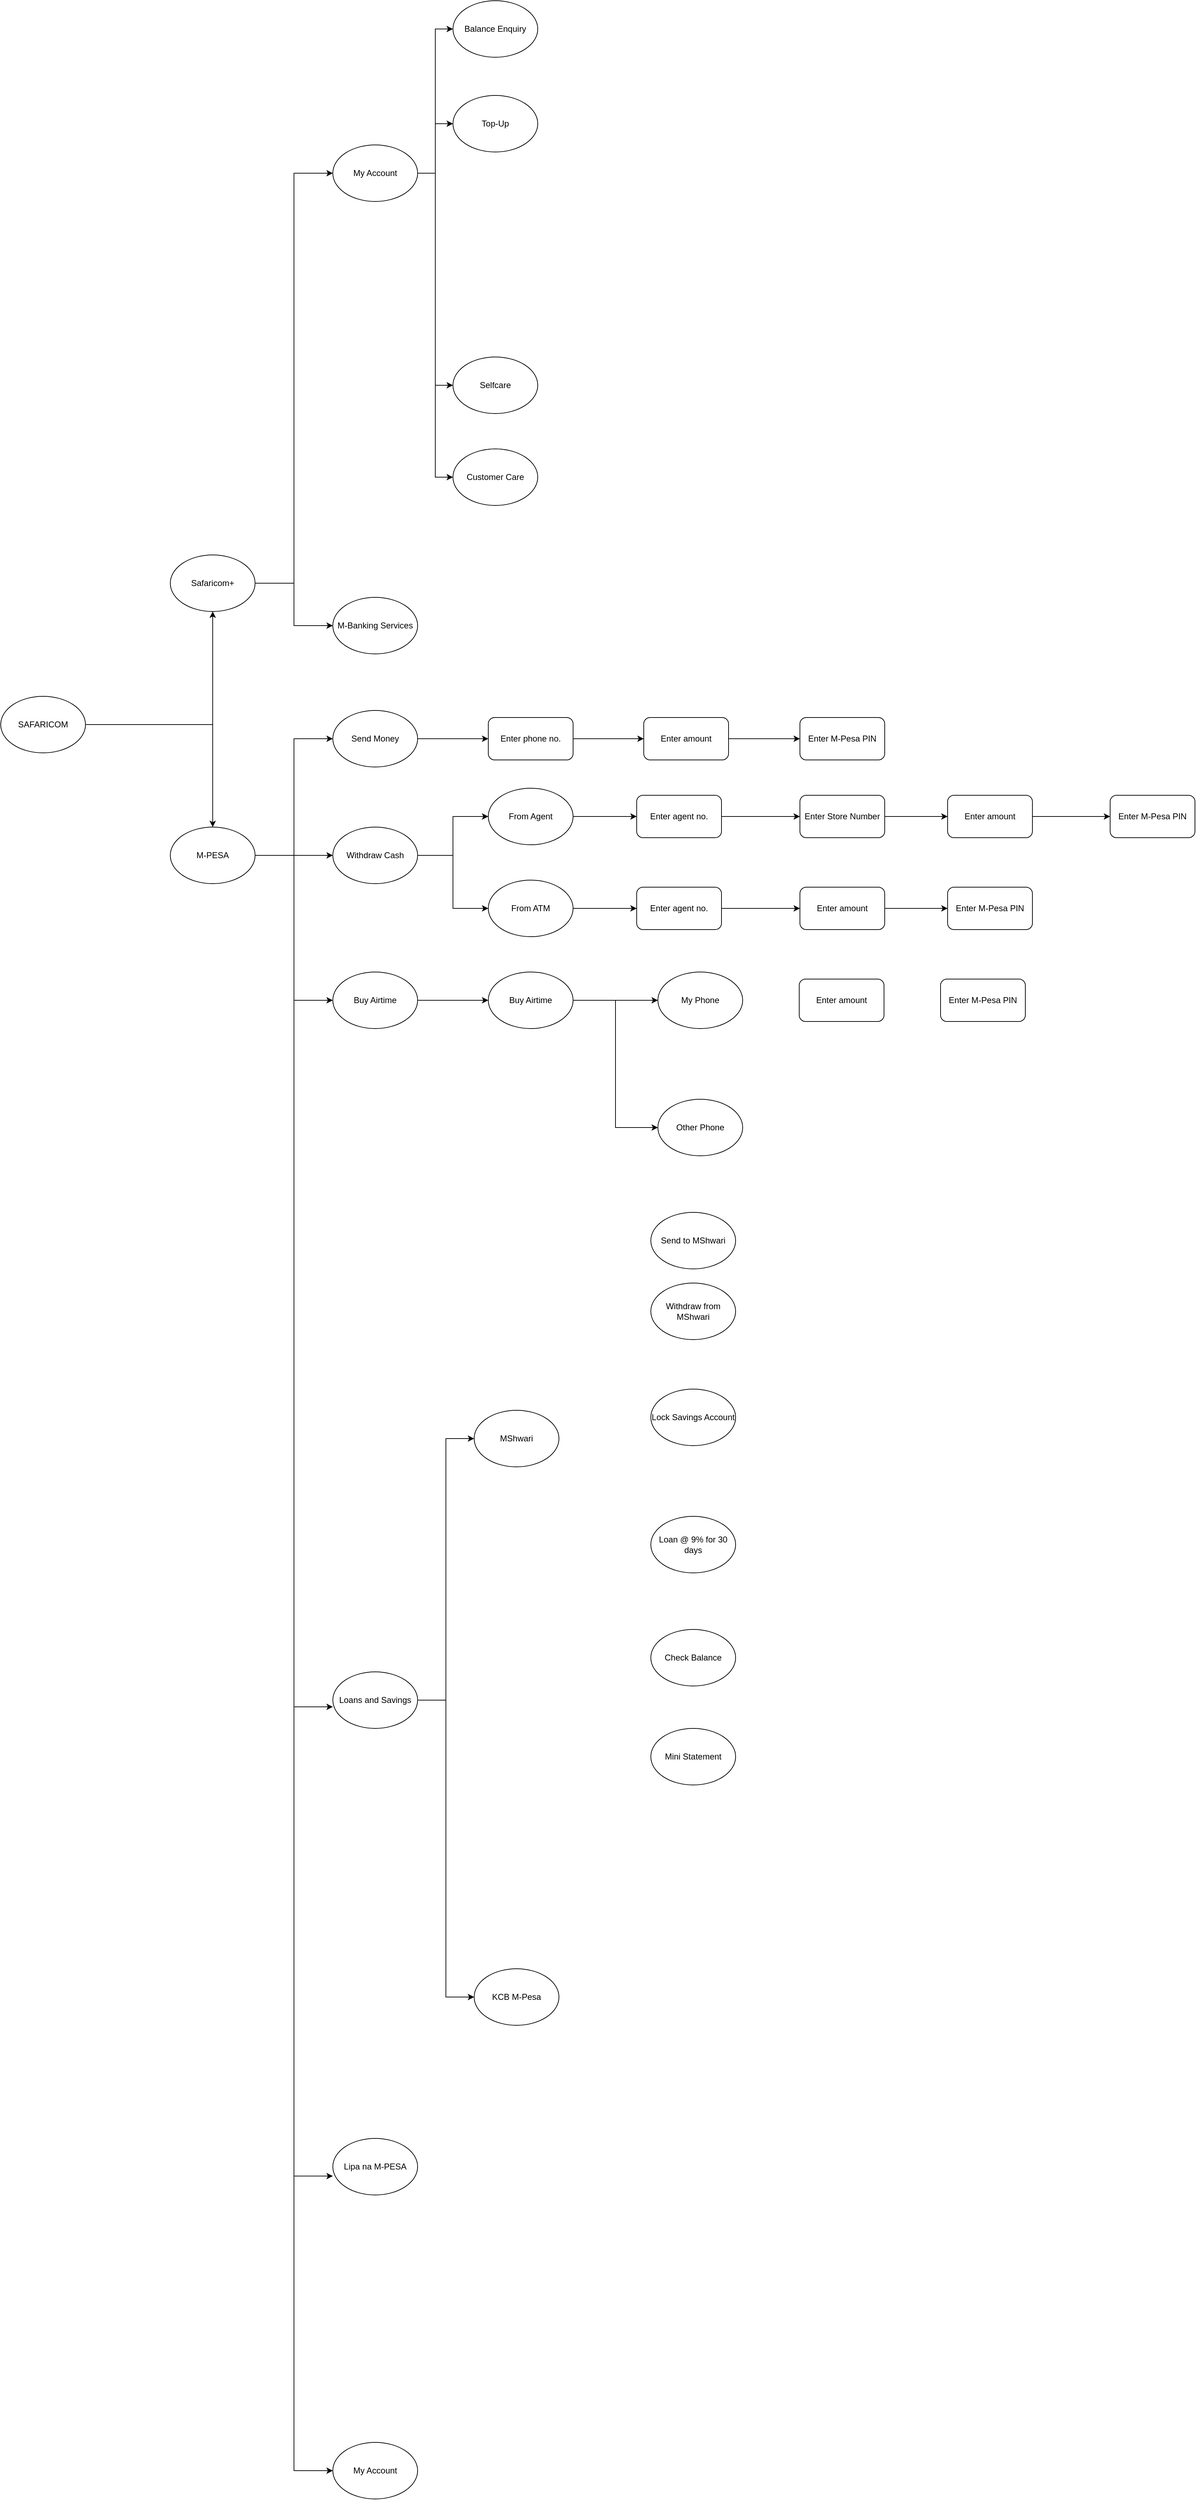<mxfile version="24.0.1" type="github">
  <diagram name="Page-1" id="9XUsnjwGaCakIusq-Zvh">
    <mxGraphModel dx="1867" dy="1892" grid="1" gridSize="10" guides="1" tooltips="1" connect="1" arrows="1" fold="1" page="1" pageScale="1" pageWidth="827" pageHeight="1169" math="0" shadow="0">
      <root>
        <mxCell id="0" />
        <mxCell id="1" parent="0" />
        <mxCell id="iLV1xjN56b3U8wXnX9Ma-6" style="edgeStyle=orthogonalEdgeStyle;rounded=0;orthogonalLoop=1;jettySize=auto;html=1;entryX=0.5;entryY=1;entryDx=0;entryDy=0;" parent="1" source="iLV1xjN56b3U8wXnX9Ma-1" target="iLV1xjN56b3U8wXnX9Ma-3" edge="1">
          <mxGeometry relative="1" as="geometry" />
        </mxCell>
        <mxCell id="iLV1xjN56b3U8wXnX9Ma-7" style="edgeStyle=orthogonalEdgeStyle;rounded=0;orthogonalLoop=1;jettySize=auto;html=1;exitX=1;exitY=0.5;exitDx=0;exitDy=0;" parent="1" source="iLV1xjN56b3U8wXnX9Ma-1" target="iLV1xjN56b3U8wXnX9Ma-2" edge="1">
          <mxGeometry relative="1" as="geometry" />
        </mxCell>
        <mxCell id="iLV1xjN56b3U8wXnX9Ma-1" value="SAFARICOM" style="ellipse;whiteSpace=wrap;html=1;" parent="1" vertex="1">
          <mxGeometry x="110" y="320" width="120" height="80" as="geometry" />
        </mxCell>
        <mxCell id="iLV1xjN56b3U8wXnX9Ma-20" style="edgeStyle=orthogonalEdgeStyle;rounded=0;orthogonalLoop=1;jettySize=auto;html=1;exitX=1;exitY=0.5;exitDx=0;exitDy=0;entryX=0;entryY=0.5;entryDx=0;entryDy=0;" parent="1" source="iLV1xjN56b3U8wXnX9Ma-2" target="iLV1xjN56b3U8wXnX9Ma-15" edge="1">
          <mxGeometry relative="1" as="geometry" />
        </mxCell>
        <mxCell id="iLV1xjN56b3U8wXnX9Ma-21" style="edgeStyle=orthogonalEdgeStyle;rounded=0;orthogonalLoop=1;jettySize=auto;html=1;exitX=1;exitY=0.5;exitDx=0;exitDy=0;entryX=0;entryY=0.5;entryDx=0;entryDy=0;" parent="1" source="iLV1xjN56b3U8wXnX9Ma-2" target="iLV1xjN56b3U8wXnX9Ma-9" edge="1">
          <mxGeometry relative="1" as="geometry" />
        </mxCell>
        <mxCell id="iLV1xjN56b3U8wXnX9Ma-26" style="edgeStyle=orthogonalEdgeStyle;rounded=0;orthogonalLoop=1;jettySize=auto;html=1;exitX=1;exitY=0.5;exitDx=0;exitDy=0;entryX=0;entryY=0.5;entryDx=0;entryDy=0;" parent="1" source="iLV1xjN56b3U8wXnX9Ma-2" target="iLV1xjN56b3U8wXnX9Ma-16" edge="1">
          <mxGeometry relative="1" as="geometry" />
        </mxCell>
        <mxCell id="RPdVKIkfysECeG3BsUjT-7" style="edgeStyle=orthogonalEdgeStyle;rounded=0;orthogonalLoop=1;jettySize=auto;html=1;exitX=1;exitY=0.5;exitDx=0;exitDy=0;entryX=0;entryY=0.5;entryDx=0;entryDy=0;" edge="1" parent="1" source="iLV1xjN56b3U8wXnX9Ma-2" target="iLV1xjN56b3U8wXnX9Ma-13">
          <mxGeometry relative="1" as="geometry" />
        </mxCell>
        <mxCell id="iLV1xjN56b3U8wXnX9Ma-2" value="M-PESA" style="ellipse;whiteSpace=wrap;html=1;" parent="1" vertex="1">
          <mxGeometry x="350" y="505" width="120" height="80" as="geometry" />
        </mxCell>
        <mxCell id="iLV1xjN56b3U8wXnX9Ma-18" style="edgeStyle=orthogonalEdgeStyle;rounded=0;orthogonalLoop=1;jettySize=auto;html=1;exitX=1;exitY=0.5;exitDx=0;exitDy=0;entryX=0;entryY=0.5;entryDx=0;entryDy=0;" parent="1" source="iLV1xjN56b3U8wXnX9Ma-3" target="iLV1xjN56b3U8wXnX9Ma-11" edge="1">
          <mxGeometry relative="1" as="geometry" />
        </mxCell>
        <mxCell id="iLV1xjN56b3U8wXnX9Ma-19" style="edgeStyle=orthogonalEdgeStyle;rounded=0;orthogonalLoop=1;jettySize=auto;html=1;exitX=1;exitY=0.5;exitDx=0;exitDy=0;entryX=0;entryY=0.5;entryDx=0;entryDy=0;" parent="1" source="iLV1xjN56b3U8wXnX9Ma-3" target="iLV1xjN56b3U8wXnX9Ma-8" edge="1">
          <mxGeometry relative="1" as="geometry" />
        </mxCell>
        <mxCell id="iLV1xjN56b3U8wXnX9Ma-3" value="Safaricom+" style="ellipse;whiteSpace=wrap;html=1;" parent="1" vertex="1">
          <mxGeometry x="350" y="120" width="120" height="80" as="geometry" />
        </mxCell>
        <mxCell id="jO9whwv2kClf-yqsnF8u-6" style="edgeStyle=orthogonalEdgeStyle;rounded=0;orthogonalLoop=1;jettySize=auto;html=1;exitX=1;exitY=0.5;exitDx=0;exitDy=0;entryX=0;entryY=0.5;entryDx=0;entryDy=0;" parent="1" source="iLV1xjN56b3U8wXnX9Ma-8" target="jO9whwv2kClf-yqsnF8u-2" edge="1">
          <mxGeometry relative="1" as="geometry" />
        </mxCell>
        <mxCell id="jO9whwv2kClf-yqsnF8u-7" style="edgeStyle=orthogonalEdgeStyle;rounded=0;orthogonalLoop=1;jettySize=auto;html=1;exitX=1;exitY=0.5;exitDx=0;exitDy=0;entryX=0;entryY=0.5;entryDx=0;entryDy=0;" parent="1" source="iLV1xjN56b3U8wXnX9Ma-8" target="jO9whwv2kClf-yqsnF8u-3" edge="1">
          <mxGeometry relative="1" as="geometry" />
        </mxCell>
        <mxCell id="jO9whwv2kClf-yqsnF8u-8" style="edgeStyle=orthogonalEdgeStyle;rounded=0;orthogonalLoop=1;jettySize=auto;html=1;exitX=1;exitY=0.5;exitDx=0;exitDy=0;entryX=0;entryY=0.5;entryDx=0;entryDy=0;" parent="1" source="iLV1xjN56b3U8wXnX9Ma-8" target="jO9whwv2kClf-yqsnF8u-1" edge="1">
          <mxGeometry relative="1" as="geometry" />
        </mxCell>
        <mxCell id="RPdVKIkfysECeG3BsUjT-37" style="edgeStyle=orthogonalEdgeStyle;rounded=0;orthogonalLoop=1;jettySize=auto;html=1;exitX=1;exitY=0.5;exitDx=0;exitDy=0;entryX=0;entryY=0.5;entryDx=0;entryDy=0;" edge="1" parent="1" source="iLV1xjN56b3U8wXnX9Ma-8" target="jO9whwv2kClf-yqsnF8u-4">
          <mxGeometry relative="1" as="geometry" />
        </mxCell>
        <mxCell id="iLV1xjN56b3U8wXnX9Ma-8" value="My Account" style="ellipse;whiteSpace=wrap;html=1;" parent="1" vertex="1">
          <mxGeometry x="580" y="-460" width="120" height="80" as="geometry" />
        </mxCell>
        <mxCell id="RPdVKIkfysECeG3BsUjT-10" style="edgeStyle=orthogonalEdgeStyle;rounded=0;orthogonalLoop=1;jettySize=auto;html=1;exitX=1;exitY=0.5;exitDx=0;exitDy=0;entryX=0;entryY=0.5;entryDx=0;entryDy=0;" edge="1" parent="1" source="iLV1xjN56b3U8wXnX9Ma-9" target="RPdVKIkfysECeG3BsUjT-8">
          <mxGeometry relative="1" as="geometry" />
        </mxCell>
        <mxCell id="RPdVKIkfysECeG3BsUjT-11" style="edgeStyle=orthogonalEdgeStyle;rounded=0;orthogonalLoop=1;jettySize=auto;html=1;exitX=1;exitY=0.5;exitDx=0;exitDy=0;" edge="1" parent="1" source="iLV1xjN56b3U8wXnX9Ma-9" target="RPdVKIkfysECeG3BsUjT-9">
          <mxGeometry relative="1" as="geometry" />
        </mxCell>
        <mxCell id="iLV1xjN56b3U8wXnX9Ma-9" value="Withdraw Cash" style="ellipse;whiteSpace=wrap;html=1;" parent="1" vertex="1">
          <mxGeometry x="580" y="505" width="120" height="80" as="geometry" />
        </mxCell>
        <mxCell id="iLV1xjN56b3U8wXnX9Ma-10" value="Lipa na M-PESA" style="ellipse;whiteSpace=wrap;html=1;" parent="1" vertex="1">
          <mxGeometry x="580" y="2360" width="120" height="80" as="geometry" />
        </mxCell>
        <mxCell id="iLV1xjN56b3U8wXnX9Ma-11" value="M-Banking Services" style="ellipse;whiteSpace=wrap;html=1;" parent="1" vertex="1">
          <mxGeometry x="580" y="180" width="120" height="80" as="geometry" />
        </mxCell>
        <mxCell id="RPdVKIkfysECeG3BsUjT-24" style="edgeStyle=orthogonalEdgeStyle;rounded=0;orthogonalLoop=1;jettySize=auto;html=1;exitX=1;exitY=0.5;exitDx=0;exitDy=0;" edge="1" parent="1" source="iLV1xjN56b3U8wXnX9Ma-13" target="RPdVKIkfysECeG3BsUjT-23">
          <mxGeometry relative="1" as="geometry" />
        </mxCell>
        <mxCell id="iLV1xjN56b3U8wXnX9Ma-13" value="Buy Airtime" style="ellipse;whiteSpace=wrap;html=1;" parent="1" vertex="1">
          <mxGeometry x="580" y="710" width="120" height="80" as="geometry" />
        </mxCell>
        <mxCell id="RPdVKIkfysECeG3BsUjT-38" style="edgeStyle=orthogonalEdgeStyle;rounded=0;orthogonalLoop=1;jettySize=auto;html=1;exitX=1;exitY=0.5;exitDx=0;exitDy=0;entryX=0;entryY=0.5;entryDx=0;entryDy=0;" edge="1" parent="1" source="iLV1xjN56b3U8wXnX9Ma-14" target="RPdVKIkfysECeG3BsUjT-25">
          <mxGeometry relative="1" as="geometry" />
        </mxCell>
        <mxCell id="RPdVKIkfysECeG3BsUjT-44" style="edgeStyle=orthogonalEdgeStyle;rounded=0;orthogonalLoop=1;jettySize=auto;html=1;exitX=1;exitY=0.5;exitDx=0;exitDy=0;entryX=0;entryY=0.5;entryDx=0;entryDy=0;" edge="1" parent="1" source="iLV1xjN56b3U8wXnX9Ma-14" target="RPdVKIkfysECeG3BsUjT-27">
          <mxGeometry relative="1" as="geometry" />
        </mxCell>
        <mxCell id="iLV1xjN56b3U8wXnX9Ma-14" value="Loans and Savings" style="ellipse;whiteSpace=wrap;html=1;" parent="1" vertex="1">
          <mxGeometry x="580" y="1700" width="120" height="80" as="geometry" />
        </mxCell>
        <mxCell id="RPdVKIkfysECeG3BsUjT-2" style="edgeStyle=orthogonalEdgeStyle;rounded=0;orthogonalLoop=1;jettySize=auto;html=1;exitX=1;exitY=0.5;exitDx=0;exitDy=0;entryX=0;entryY=0.5;entryDx=0;entryDy=0;" edge="1" parent="1" source="iLV1xjN56b3U8wXnX9Ma-15" target="RPdVKIkfysECeG3BsUjT-1">
          <mxGeometry relative="1" as="geometry" />
        </mxCell>
        <mxCell id="iLV1xjN56b3U8wXnX9Ma-15" value="Send Money" style="ellipse;whiteSpace=wrap;html=1;" parent="1" vertex="1">
          <mxGeometry x="580" y="340" width="120" height="80" as="geometry" />
        </mxCell>
        <mxCell id="iLV1xjN56b3U8wXnX9Ma-16" value="My Account" style="ellipse;whiteSpace=wrap;html=1;" parent="1" vertex="1">
          <mxGeometry x="580" y="2790" width="120" height="80" as="geometry" />
        </mxCell>
        <mxCell id="iLV1xjN56b3U8wXnX9Ma-23" style="edgeStyle=orthogonalEdgeStyle;rounded=0;orthogonalLoop=1;jettySize=auto;html=1;exitX=1;exitY=0.5;exitDx=0;exitDy=0;entryX=0;entryY=0.619;entryDx=0;entryDy=0;entryPerimeter=0;" parent="1" source="iLV1xjN56b3U8wXnX9Ma-2" target="iLV1xjN56b3U8wXnX9Ma-14" edge="1">
          <mxGeometry relative="1" as="geometry" />
        </mxCell>
        <mxCell id="iLV1xjN56b3U8wXnX9Ma-24" style="edgeStyle=orthogonalEdgeStyle;rounded=0;orthogonalLoop=1;jettySize=auto;html=1;exitX=1;exitY=0.5;exitDx=0;exitDy=0;entryX=0;entryY=0.666;entryDx=0;entryDy=0;entryPerimeter=0;" parent="1" source="iLV1xjN56b3U8wXnX9Ma-2" target="iLV1xjN56b3U8wXnX9Ma-10" edge="1">
          <mxGeometry relative="1" as="geometry" />
        </mxCell>
        <mxCell id="jO9whwv2kClf-yqsnF8u-1" value="Balance Enquiry" style="ellipse;whiteSpace=wrap;html=1;" parent="1" vertex="1">
          <mxGeometry x="750" y="-664" width="120" height="80" as="geometry" />
        </mxCell>
        <mxCell id="jO9whwv2kClf-yqsnF8u-2" value="Top-Up" style="ellipse;whiteSpace=wrap;html=1;" parent="1" vertex="1">
          <mxGeometry x="750" y="-530" width="120" height="80" as="geometry" />
        </mxCell>
        <mxCell id="jO9whwv2kClf-yqsnF8u-3" value="Customer Care" style="ellipse;whiteSpace=wrap;html=1;" parent="1" vertex="1">
          <mxGeometry x="750" y="-30" width="120" height="80" as="geometry" />
        </mxCell>
        <mxCell id="jO9whwv2kClf-yqsnF8u-4" value="Selfcare" style="ellipse;whiteSpace=wrap;html=1;" parent="1" vertex="1">
          <mxGeometry x="750" y="-160" width="120" height="80" as="geometry" />
        </mxCell>
        <mxCell id="RPdVKIkfysECeG3BsUjT-5" style="edgeStyle=orthogonalEdgeStyle;rounded=0;orthogonalLoop=1;jettySize=auto;html=1;exitX=1;exitY=0.5;exitDx=0;exitDy=0;entryX=0;entryY=0.5;entryDx=0;entryDy=0;" edge="1" parent="1" source="RPdVKIkfysECeG3BsUjT-1" target="RPdVKIkfysECeG3BsUjT-3">
          <mxGeometry relative="1" as="geometry" />
        </mxCell>
        <mxCell id="RPdVKIkfysECeG3BsUjT-1" value="Enter phone no." style="rounded=1;whiteSpace=wrap;html=1;" vertex="1" parent="1">
          <mxGeometry x="800" y="350" width="120" height="60" as="geometry" />
        </mxCell>
        <mxCell id="RPdVKIkfysECeG3BsUjT-6" style="edgeStyle=orthogonalEdgeStyle;rounded=0;orthogonalLoop=1;jettySize=auto;html=1;exitX=1;exitY=0.5;exitDx=0;exitDy=0;entryX=0;entryY=0.5;entryDx=0;entryDy=0;" edge="1" parent="1" source="RPdVKIkfysECeG3BsUjT-3" target="RPdVKIkfysECeG3BsUjT-4">
          <mxGeometry relative="1" as="geometry" />
        </mxCell>
        <mxCell id="RPdVKIkfysECeG3BsUjT-3" value="Enter amount" style="rounded=1;whiteSpace=wrap;html=1;" vertex="1" parent="1">
          <mxGeometry x="1020" y="350" width="120" height="60" as="geometry" />
        </mxCell>
        <mxCell id="RPdVKIkfysECeG3BsUjT-4" value="Enter M-Pesa PIN" style="rounded=1;whiteSpace=wrap;html=1;" vertex="1" parent="1">
          <mxGeometry x="1241" y="350" width="120" height="60" as="geometry" />
        </mxCell>
        <mxCell id="RPdVKIkfysECeG3BsUjT-18" style="edgeStyle=orthogonalEdgeStyle;rounded=0;orthogonalLoop=1;jettySize=auto;html=1;exitX=1;exitY=0.5;exitDx=0;exitDy=0;" edge="1" parent="1" source="RPdVKIkfysECeG3BsUjT-8" target="RPdVKIkfysECeG3BsUjT-13">
          <mxGeometry relative="1" as="geometry" />
        </mxCell>
        <mxCell id="RPdVKIkfysECeG3BsUjT-8" value="From Agent" style="ellipse;whiteSpace=wrap;html=1;" vertex="1" parent="1">
          <mxGeometry x="800" y="450" width="120" height="80" as="geometry" />
        </mxCell>
        <mxCell id="RPdVKIkfysECeG3BsUjT-20" style="edgeStyle=orthogonalEdgeStyle;rounded=0;orthogonalLoop=1;jettySize=auto;html=1;exitX=1;exitY=0.5;exitDx=0;exitDy=0;entryX=0;entryY=0.5;entryDx=0;entryDy=0;" edge="1" parent="1" source="RPdVKIkfysECeG3BsUjT-9" target="RPdVKIkfysECeG3BsUjT-14">
          <mxGeometry relative="1" as="geometry" />
        </mxCell>
        <mxCell id="RPdVKIkfysECeG3BsUjT-9" value="From ATM" style="ellipse;whiteSpace=wrap;html=1;" vertex="1" parent="1">
          <mxGeometry x="800" y="580" width="120" height="80" as="geometry" />
        </mxCell>
        <mxCell id="RPdVKIkfysECeG3BsUjT-21" style="edgeStyle=orthogonalEdgeStyle;rounded=0;orthogonalLoop=1;jettySize=auto;html=1;exitX=1;exitY=0.5;exitDx=0;exitDy=0;entryX=0;entryY=0.5;entryDx=0;entryDy=0;" edge="1" parent="1" source="RPdVKIkfysECeG3BsUjT-13" target="RPdVKIkfysECeG3BsUjT-15">
          <mxGeometry relative="1" as="geometry" />
        </mxCell>
        <mxCell id="RPdVKIkfysECeG3BsUjT-13" value="Enter agent no." style="rounded=1;whiteSpace=wrap;html=1;" vertex="1" parent="1">
          <mxGeometry x="1010" y="460" width="120" height="60" as="geometry" />
        </mxCell>
        <mxCell id="RPdVKIkfysECeG3BsUjT-19" style="edgeStyle=orthogonalEdgeStyle;rounded=0;orthogonalLoop=1;jettySize=auto;html=1;exitX=1;exitY=0.5;exitDx=0;exitDy=0;entryX=0;entryY=0.5;entryDx=0;entryDy=0;" edge="1" parent="1" source="RPdVKIkfysECeG3BsUjT-14" target="RPdVKIkfysECeG3BsUjT-16">
          <mxGeometry relative="1" as="geometry" />
        </mxCell>
        <mxCell id="RPdVKIkfysECeG3BsUjT-14" value="Enter agent no." style="rounded=1;whiteSpace=wrap;html=1;" vertex="1" parent="1">
          <mxGeometry x="1010" y="590" width="120" height="60" as="geometry" />
        </mxCell>
        <mxCell id="RPdVKIkfysECeG3BsUjT-22" style="edgeStyle=orthogonalEdgeStyle;rounded=0;orthogonalLoop=1;jettySize=auto;html=1;exitX=1;exitY=0.5;exitDx=0;exitDy=0;entryX=0;entryY=0.5;entryDx=0;entryDy=0;" edge="1" parent="1" source="RPdVKIkfysECeG3BsUjT-15" target="RPdVKIkfysECeG3BsUjT-17">
          <mxGeometry relative="1" as="geometry" />
        </mxCell>
        <mxCell id="RPdVKIkfysECeG3BsUjT-15" value="Enter Store Number" style="rounded=1;whiteSpace=wrap;html=1;" vertex="1" parent="1">
          <mxGeometry x="1241" y="460" width="120" height="60" as="geometry" />
        </mxCell>
        <mxCell id="RPdVKIkfysECeG3BsUjT-49" style="edgeStyle=orthogonalEdgeStyle;rounded=0;orthogonalLoop=1;jettySize=auto;html=1;exitX=1;exitY=0.5;exitDx=0;exitDy=0;entryX=0;entryY=0.5;entryDx=0;entryDy=0;" edge="1" parent="1" source="RPdVKIkfysECeG3BsUjT-16" target="RPdVKIkfysECeG3BsUjT-48">
          <mxGeometry relative="1" as="geometry" />
        </mxCell>
        <mxCell id="RPdVKIkfysECeG3BsUjT-16" value="Enter amount" style="rounded=1;whiteSpace=wrap;html=1;" vertex="1" parent="1">
          <mxGeometry x="1241" y="590" width="120" height="60" as="geometry" />
        </mxCell>
        <mxCell id="RPdVKIkfysECeG3BsUjT-47" style="edgeStyle=orthogonalEdgeStyle;rounded=0;orthogonalLoop=1;jettySize=auto;html=1;exitX=1;exitY=0.5;exitDx=0;exitDy=0;" edge="1" parent="1" source="RPdVKIkfysECeG3BsUjT-17" target="RPdVKIkfysECeG3BsUjT-46">
          <mxGeometry relative="1" as="geometry" />
        </mxCell>
        <mxCell id="RPdVKIkfysECeG3BsUjT-17" value="Enter amount" style="rounded=1;whiteSpace=wrap;html=1;" vertex="1" parent="1">
          <mxGeometry x="1450" y="460" width="120" height="60" as="geometry" />
        </mxCell>
        <mxCell id="RPdVKIkfysECeG3BsUjT-51" style="edgeStyle=orthogonalEdgeStyle;rounded=0;orthogonalLoop=1;jettySize=auto;html=1;exitX=1;exitY=0.5;exitDx=0;exitDy=0;entryX=0;entryY=0.5;entryDx=0;entryDy=0;" edge="1" parent="1" source="RPdVKIkfysECeG3BsUjT-23" target="RPdVKIkfysECeG3BsUjT-42">
          <mxGeometry relative="1" as="geometry" />
        </mxCell>
        <mxCell id="RPdVKIkfysECeG3BsUjT-53" style="edgeStyle=orthogonalEdgeStyle;rounded=0;orthogonalLoop=1;jettySize=auto;html=1;exitX=1;exitY=0.5;exitDx=0;exitDy=0;entryX=0;entryY=0.5;entryDx=0;entryDy=0;" edge="1" parent="1" source="RPdVKIkfysECeG3BsUjT-23" target="RPdVKIkfysECeG3BsUjT-43">
          <mxGeometry relative="1" as="geometry" />
        </mxCell>
        <mxCell id="RPdVKIkfysECeG3BsUjT-23" value="Buy Airtime" style="ellipse;whiteSpace=wrap;html=1;" vertex="1" parent="1">
          <mxGeometry x="800" y="710" width="120" height="80" as="geometry" />
        </mxCell>
        <mxCell id="RPdVKIkfysECeG3BsUjT-25" value="MShwari" style="ellipse;whiteSpace=wrap;html=1;" vertex="1" parent="1">
          <mxGeometry x="780" y="1330" width="120" height="80" as="geometry" />
        </mxCell>
        <mxCell id="RPdVKIkfysECeG3BsUjT-27" value="KCB M-Pesa" style="ellipse;whiteSpace=wrap;html=1;" vertex="1" parent="1">
          <mxGeometry x="780" y="2120" width="120" height="80" as="geometry" />
        </mxCell>
        <mxCell id="RPdVKIkfysECeG3BsUjT-28" value="Send to MShwari" style="ellipse;whiteSpace=wrap;html=1;" vertex="1" parent="1">
          <mxGeometry x="1030" y="1050" width="120" height="80" as="geometry" />
        </mxCell>
        <mxCell id="RPdVKIkfysECeG3BsUjT-29" value="Check Balance" style="ellipse;whiteSpace=wrap;html=1;" vertex="1" parent="1">
          <mxGeometry x="1030" y="1640" width="120" height="80" as="geometry" />
        </mxCell>
        <mxCell id="RPdVKIkfysECeG3BsUjT-30" value="Mini Statement" style="ellipse;whiteSpace=wrap;html=1;" vertex="1" parent="1">
          <mxGeometry x="1030" y="1780" width="120" height="80" as="geometry" />
        </mxCell>
        <mxCell id="RPdVKIkfysECeG3BsUjT-31" value="Lock Savings Account" style="ellipse;whiteSpace=wrap;html=1;" vertex="1" parent="1">
          <mxGeometry x="1030" y="1300" width="120" height="80" as="geometry" />
        </mxCell>
        <mxCell id="RPdVKIkfysECeG3BsUjT-32" value="Loan @ 9% for 30 days" style="ellipse;whiteSpace=wrap;html=1;" vertex="1" parent="1">
          <mxGeometry x="1030" y="1480" width="120" height="80" as="geometry" />
        </mxCell>
        <mxCell id="RPdVKIkfysECeG3BsUjT-33" value="Withdraw from MShwari" style="ellipse;whiteSpace=wrap;html=1;" vertex="1" parent="1">
          <mxGeometry x="1030" y="1150" width="120" height="80" as="geometry" />
        </mxCell>
        <mxCell id="RPdVKIkfysECeG3BsUjT-42" value="My Phone" style="ellipse;whiteSpace=wrap;html=1;" vertex="1" parent="1">
          <mxGeometry x="1040" y="710" width="120" height="80" as="geometry" />
        </mxCell>
        <mxCell id="RPdVKIkfysECeG3BsUjT-43" value="Other Phone" style="ellipse;whiteSpace=wrap;html=1;" vertex="1" parent="1">
          <mxGeometry x="1040" y="890" width="120" height="80" as="geometry" />
        </mxCell>
        <mxCell id="RPdVKIkfysECeG3BsUjT-45" value="Enter amount" style="rounded=1;whiteSpace=wrap;html=1;" vertex="1" parent="1">
          <mxGeometry x="1240" y="720" width="120" height="60" as="geometry" />
        </mxCell>
        <mxCell id="RPdVKIkfysECeG3BsUjT-46" value="Enter M-Pesa PIN" style="rounded=1;whiteSpace=wrap;html=1;" vertex="1" parent="1">
          <mxGeometry x="1680" y="460" width="120" height="60" as="geometry" />
        </mxCell>
        <mxCell id="RPdVKIkfysECeG3BsUjT-48" value="Enter M-Pesa PIN" style="rounded=1;whiteSpace=wrap;html=1;" vertex="1" parent="1">
          <mxGeometry x="1450" y="590" width="120" height="60" as="geometry" />
        </mxCell>
        <mxCell id="RPdVKIkfysECeG3BsUjT-52" value="Enter M-Pesa PIN" style="rounded=1;whiteSpace=wrap;html=1;" vertex="1" parent="1">
          <mxGeometry x="1440" y="720" width="120" height="60" as="geometry" />
        </mxCell>
      </root>
    </mxGraphModel>
  </diagram>
</mxfile>
